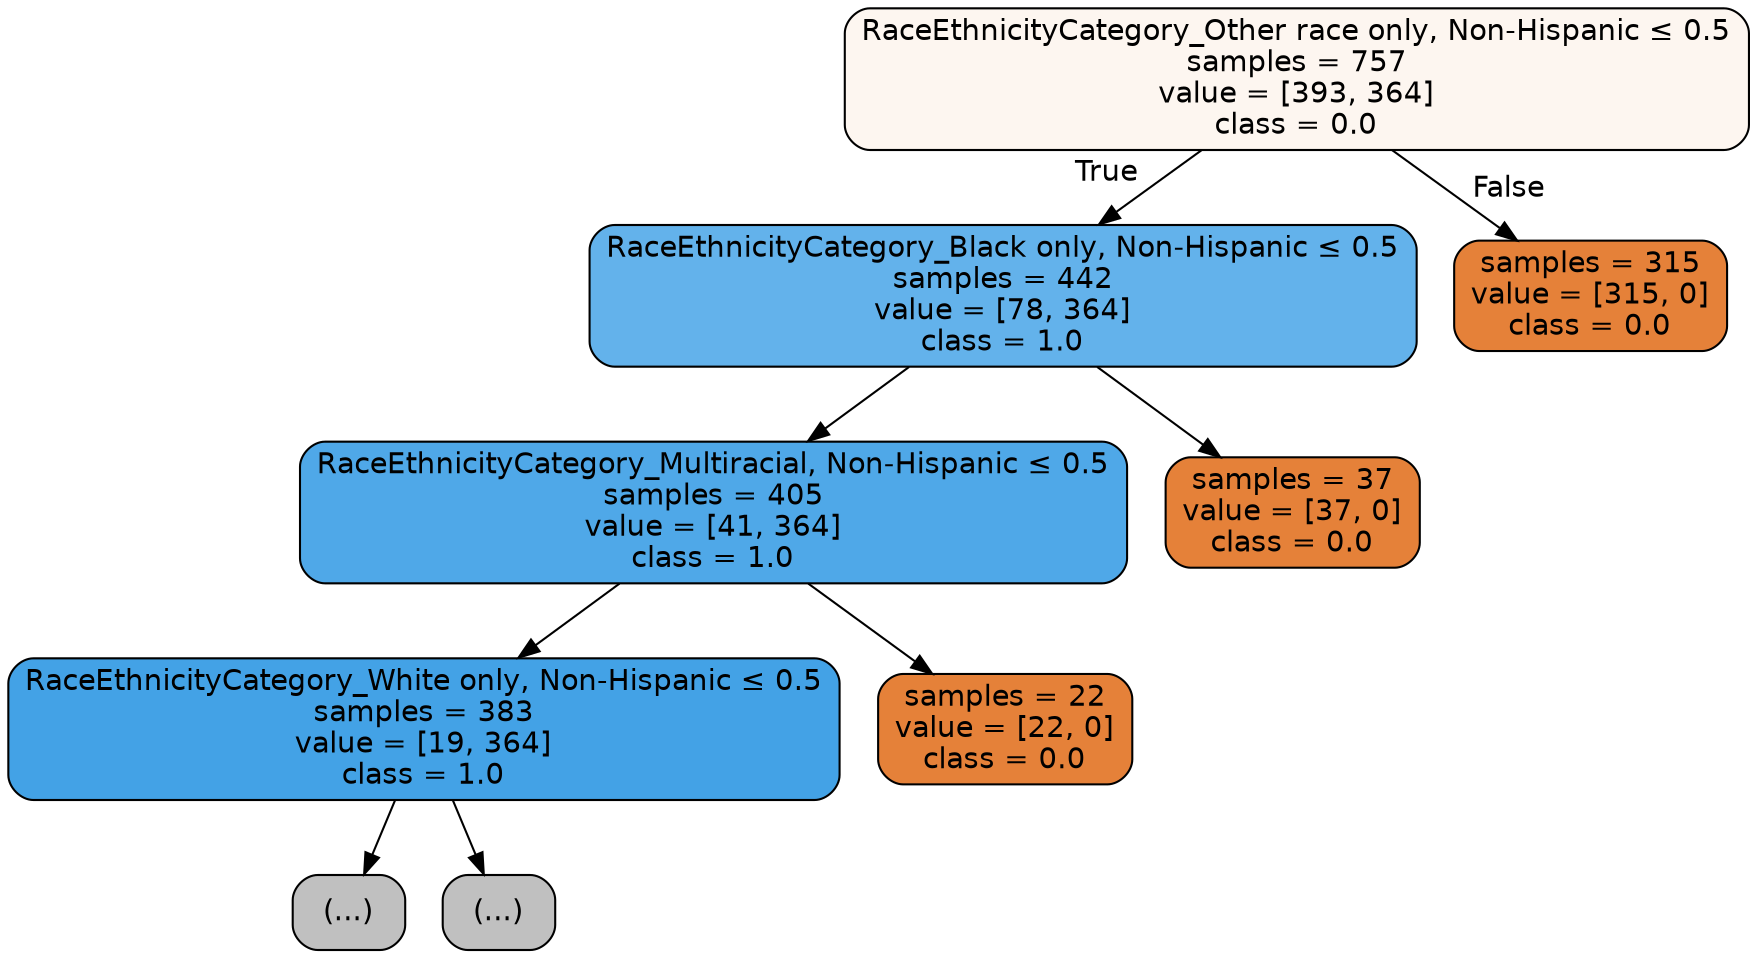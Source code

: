 digraph Tree {
node [shape=box, style="filled, rounded", color="black", fontname="helvetica"] ;
edge [fontname="helvetica"] ;
0 [label=<RaceEthnicityCategory_Other race only, Non-Hispanic &le; 0.5<br/>samples = 757<br/>value = [393, 364]<br/>class = 0.0>, fillcolor="#fdf6f0"] ;
1 [label=<RaceEthnicityCategory_Black only, Non-Hispanic &le; 0.5<br/>samples = 442<br/>value = [78, 364]<br/>class = 1.0>, fillcolor="#63b2eb"] ;
0 -> 1 [labeldistance=2.5, labelangle=45, headlabel="True"] ;
2 [label=<RaceEthnicityCategory_Multiracial, Non-Hispanic &le; 0.5<br/>samples = 405<br/>value = [41, 364]<br/>class = 1.0>, fillcolor="#4fa8e8"] ;
1 -> 2 ;
3 [label=<RaceEthnicityCategory_White only, Non-Hispanic &le; 0.5<br/>samples = 383<br/>value = [19, 364]<br/>class = 1.0>, fillcolor="#43a2e6"] ;
2 -> 3 ;
4 [label="(...)", fillcolor="#C0C0C0"] ;
3 -> 4 ;
7 [label="(...)", fillcolor="#C0C0C0"] ;
3 -> 7 ;
8 [label=<samples = 22<br/>value = [22, 0]<br/>class = 0.0>, fillcolor="#e58139"] ;
2 -> 8 ;
9 [label=<samples = 37<br/>value = [37, 0]<br/>class = 0.0>, fillcolor="#e58139"] ;
1 -> 9 ;
10 [label=<samples = 315<br/>value = [315, 0]<br/>class = 0.0>, fillcolor="#e58139"] ;
0 -> 10 [labeldistance=2.5, labelangle=-45, headlabel="False"] ;
}
